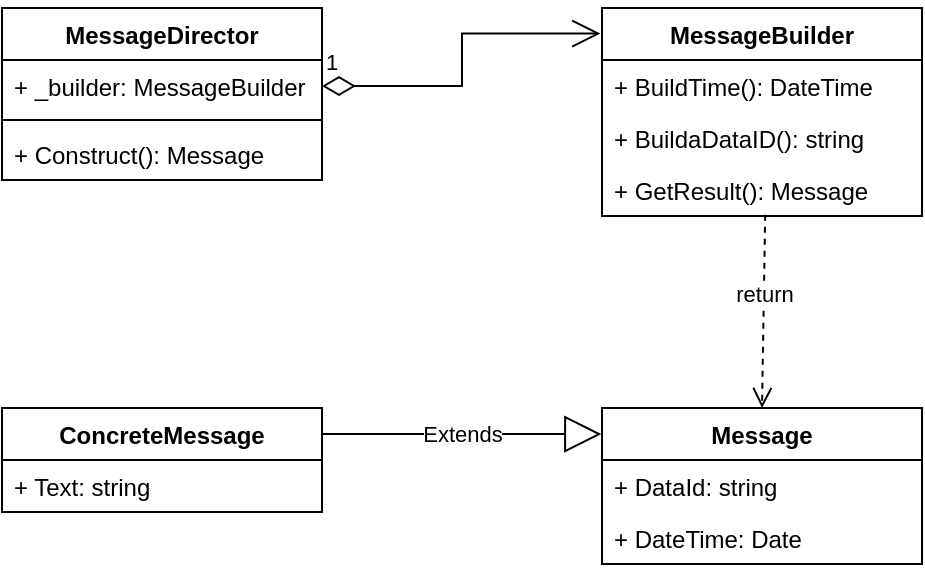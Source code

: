 <mxfile version="17.4.0" type="device"><diagram id="mk3iastxd40fUQyOqFG-" name="Page-1"><mxGraphModel dx="1038" dy="571" grid="1" gridSize="10" guides="1" tooltips="1" connect="1" arrows="1" fold="1" page="1" pageScale="1" pageWidth="1169" pageHeight="827" math="0" shadow="0"><root><mxCell id="0"/><mxCell id="1" parent="0"/><mxCell id="bZXb9UYl5qoOs0DneyEC-1" value="MessageDirector" style="swimlane;fontStyle=1;align=center;verticalAlign=top;childLayout=stackLayout;horizontal=1;startSize=26;horizontalStack=0;resizeParent=1;resizeParentMax=0;resizeLast=0;collapsible=1;marginBottom=0;" vertex="1" parent="1"><mxGeometry x="250" y="150" width="160" height="86" as="geometry"/></mxCell><mxCell id="bZXb9UYl5qoOs0DneyEC-2" value="+ _builder: MessageBuilder" style="text;strokeColor=none;fillColor=none;align=left;verticalAlign=top;spacingLeft=4;spacingRight=4;overflow=hidden;rotatable=0;points=[[0,0.5],[1,0.5]];portConstraint=eastwest;" vertex="1" parent="bZXb9UYl5qoOs0DneyEC-1"><mxGeometry y="26" width="160" height="26" as="geometry"/></mxCell><mxCell id="bZXb9UYl5qoOs0DneyEC-3" value="" style="line;strokeWidth=1;fillColor=none;align=left;verticalAlign=middle;spacingTop=-1;spacingLeft=3;spacingRight=3;rotatable=0;labelPosition=right;points=[];portConstraint=eastwest;" vertex="1" parent="bZXb9UYl5qoOs0DneyEC-1"><mxGeometry y="52" width="160" height="8" as="geometry"/></mxCell><mxCell id="bZXb9UYl5qoOs0DneyEC-4" value="+ Construct(): Message" style="text;strokeColor=none;fillColor=none;align=left;verticalAlign=top;spacingLeft=4;spacingRight=4;overflow=hidden;rotatable=0;points=[[0,0.5],[1,0.5]];portConstraint=eastwest;" vertex="1" parent="bZXb9UYl5qoOs0DneyEC-1"><mxGeometry y="60" width="160" height="26" as="geometry"/></mxCell><mxCell id="bZXb9UYl5qoOs0DneyEC-7" value="MessageBuilder" style="swimlane;fontStyle=1;align=center;verticalAlign=top;childLayout=stackLayout;horizontal=1;startSize=26;horizontalStack=0;resizeParent=1;resizeParentMax=0;resizeLast=0;collapsible=1;marginBottom=0;" vertex="1" parent="1"><mxGeometry x="550" y="150" width="160" height="104" as="geometry"/></mxCell><mxCell id="bZXb9UYl5qoOs0DneyEC-11" value="+ BuildTime(): DateTime" style="text;strokeColor=none;fillColor=none;align=left;verticalAlign=top;spacingLeft=4;spacingRight=4;overflow=hidden;rotatable=0;points=[[0,0.5],[1,0.5]];portConstraint=eastwest;" vertex="1" parent="bZXb9UYl5qoOs0DneyEC-7"><mxGeometry y="26" width="160" height="26" as="geometry"/></mxCell><mxCell id="bZXb9UYl5qoOs0DneyEC-12" value="+ BuildaDataID(): string" style="text;strokeColor=none;fillColor=none;align=left;verticalAlign=top;spacingLeft=4;spacingRight=4;overflow=hidden;rotatable=0;points=[[0,0.5],[1,0.5]];portConstraint=eastwest;" vertex="1" parent="bZXb9UYl5qoOs0DneyEC-7"><mxGeometry y="52" width="160" height="26" as="geometry"/></mxCell><mxCell id="bZXb9UYl5qoOs0DneyEC-26" value="+ GetResult(): Message" style="text;strokeColor=none;fillColor=none;align=left;verticalAlign=top;spacingLeft=4;spacingRight=4;overflow=hidden;rotatable=0;points=[[0,0.5],[1,0.5]];portConstraint=eastwest;" vertex="1" parent="bZXb9UYl5qoOs0DneyEC-7"><mxGeometry y="78" width="160" height="26" as="geometry"/></mxCell><mxCell id="bZXb9UYl5qoOs0DneyEC-13" value="Message" style="swimlane;fontStyle=1;align=center;verticalAlign=top;childLayout=stackLayout;horizontal=1;startSize=26;horizontalStack=0;resizeParent=1;resizeParentMax=0;resizeLast=0;collapsible=1;marginBottom=0;" vertex="1" parent="1"><mxGeometry x="550" y="350" width="160" height="78" as="geometry"/></mxCell><mxCell id="bZXb9UYl5qoOs0DneyEC-14" value="+ DataId: string" style="text;strokeColor=none;fillColor=none;align=left;verticalAlign=top;spacingLeft=4;spacingRight=4;overflow=hidden;rotatable=0;points=[[0,0.5],[1,0.5]];portConstraint=eastwest;" vertex="1" parent="bZXb9UYl5qoOs0DneyEC-13"><mxGeometry y="26" width="160" height="26" as="geometry"/></mxCell><mxCell id="bZXb9UYl5qoOs0DneyEC-15" value="+ DateTime: Date" style="text;strokeColor=none;fillColor=none;align=left;verticalAlign=top;spacingLeft=4;spacingRight=4;overflow=hidden;rotatable=0;points=[[0,0.5],[1,0.5]];portConstraint=eastwest;" vertex="1" parent="bZXb9UYl5qoOs0DneyEC-13"><mxGeometry y="52" width="160" height="26" as="geometry"/></mxCell><mxCell id="bZXb9UYl5qoOs0DneyEC-19" value="ConcreteMessage" style="swimlane;fontStyle=1;align=center;verticalAlign=top;childLayout=stackLayout;horizontal=1;startSize=26;horizontalStack=0;resizeParent=1;resizeParentMax=0;resizeLast=0;collapsible=1;marginBottom=0;" vertex="1" parent="1"><mxGeometry x="250" y="350" width="160" height="52" as="geometry"/></mxCell><mxCell id="bZXb9UYl5qoOs0DneyEC-20" value="+ Text: string" style="text;strokeColor=none;fillColor=none;align=left;verticalAlign=top;spacingLeft=4;spacingRight=4;overflow=hidden;rotatable=0;points=[[0,0.5],[1,0.5]];portConstraint=eastwest;" vertex="1" parent="bZXb9UYl5qoOs0DneyEC-19"><mxGeometry y="26" width="160" height="26" as="geometry"/></mxCell><mxCell id="bZXb9UYl5qoOs0DneyEC-25" value="1" style="endArrow=open;html=1;endSize=12;startArrow=diamondThin;startSize=14;startFill=0;edgeStyle=orthogonalEdgeStyle;align=left;verticalAlign=bottom;rounded=0;exitX=1;exitY=0.5;exitDx=0;exitDy=0;entryX=-0.005;entryY=0.123;entryDx=0;entryDy=0;entryPerimeter=0;" edge="1" parent="1" source="bZXb9UYl5qoOs0DneyEC-2" target="bZXb9UYl5qoOs0DneyEC-7"><mxGeometry x="-1" y="3" relative="1" as="geometry"><mxPoint x="450" y="290" as="sourcePoint"/><mxPoint x="610" y="290" as="targetPoint"/></mxGeometry></mxCell><mxCell id="bZXb9UYl5qoOs0DneyEC-27" value="Extends" style="endArrow=block;endSize=16;endFill=0;html=1;rounded=0;exitX=1;exitY=0.25;exitDx=0;exitDy=0;entryX=-0.002;entryY=0.167;entryDx=0;entryDy=0;entryPerimeter=0;" edge="1" parent="1" source="bZXb9UYl5qoOs0DneyEC-19" target="bZXb9UYl5qoOs0DneyEC-13"><mxGeometry width="160" relative="1" as="geometry"><mxPoint x="450" y="290" as="sourcePoint"/><mxPoint x="490" y="310" as="targetPoint"/></mxGeometry></mxCell><mxCell id="bZXb9UYl5qoOs0DneyEC-28" value="return" style="html=1;verticalAlign=bottom;endArrow=open;dashed=1;endSize=8;rounded=0;exitX=0.51;exitY=0.977;exitDx=0;exitDy=0;exitPerimeter=0;entryX=0.5;entryY=0;entryDx=0;entryDy=0;" edge="1" parent="1" source="bZXb9UYl5qoOs0DneyEC-26" target="bZXb9UYl5qoOs0DneyEC-13"><mxGeometry relative="1" as="geometry"><mxPoint x="570" y="290" as="sourcePoint"/><mxPoint x="490" y="290" as="targetPoint"/></mxGeometry></mxCell></root></mxGraphModel></diagram></mxfile>